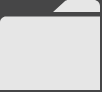 <mxfile version="24.4.0" type="device">
  <diagram name="第 1 页" id="ewl9boTtj5eG1xmZE2dz">
    <mxGraphModel dx="169" dy="108" grid="1" gridSize="3.937" guides="1" tooltips="1" connect="1" arrows="1" fold="1" page="1" pageScale="1" pageWidth="60" pageHeight="48" background="#464647" math="0" shadow="0">
      <root>
        <mxCell id="0" />
        <mxCell id="1" parent="0" />
        <mxCell id="GBZ6OFSeewdugp3mxjng-1" value="" style="sketch=0;pointerEvents=1;shadow=0;dashed=0;html=1;strokeColor=none;fillColor=#E6E6E6;labelPosition=center;verticalLabelPosition=bottom;verticalAlign=top;outlineConnect=0;align=center;shape=mxgraph.office.concepts.folder;" vertex="1" parent="1">
          <mxGeometry x="5" y="2" width="50" height="45" as="geometry" />
        </mxCell>
      </root>
    </mxGraphModel>
  </diagram>
</mxfile>
